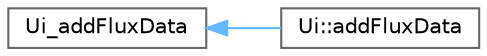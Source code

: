 digraph "Graphical Class Hierarchy"
{
 // LATEX_PDF_SIZE
  bgcolor="transparent";
  edge [fontname=Helvetica,fontsize=10,labelfontname=Helvetica,labelfontsize=10];
  node [fontname=Helvetica,fontsize=10,shape=box,height=0.2,width=0.4];
  rankdir="LR";
  Node0 [id="Node000000",label="Ui_addFluxData",height=0.2,width=0.4,color="grey40", fillcolor="white", style="filled",URL="$classUi__addFluxData.html",tooltip=" "];
  Node0 -> Node1 [id="edge20_Node000000_Node000001",dir="back",color="steelblue1",style="solid",tooltip=" "];
  Node1 [id="Node000001",label="Ui::addFluxData",height=0.2,width=0.4,color="grey40", fillcolor="white", style="filled",URL="$classUi_1_1addFluxData.html",tooltip=" "];
}
